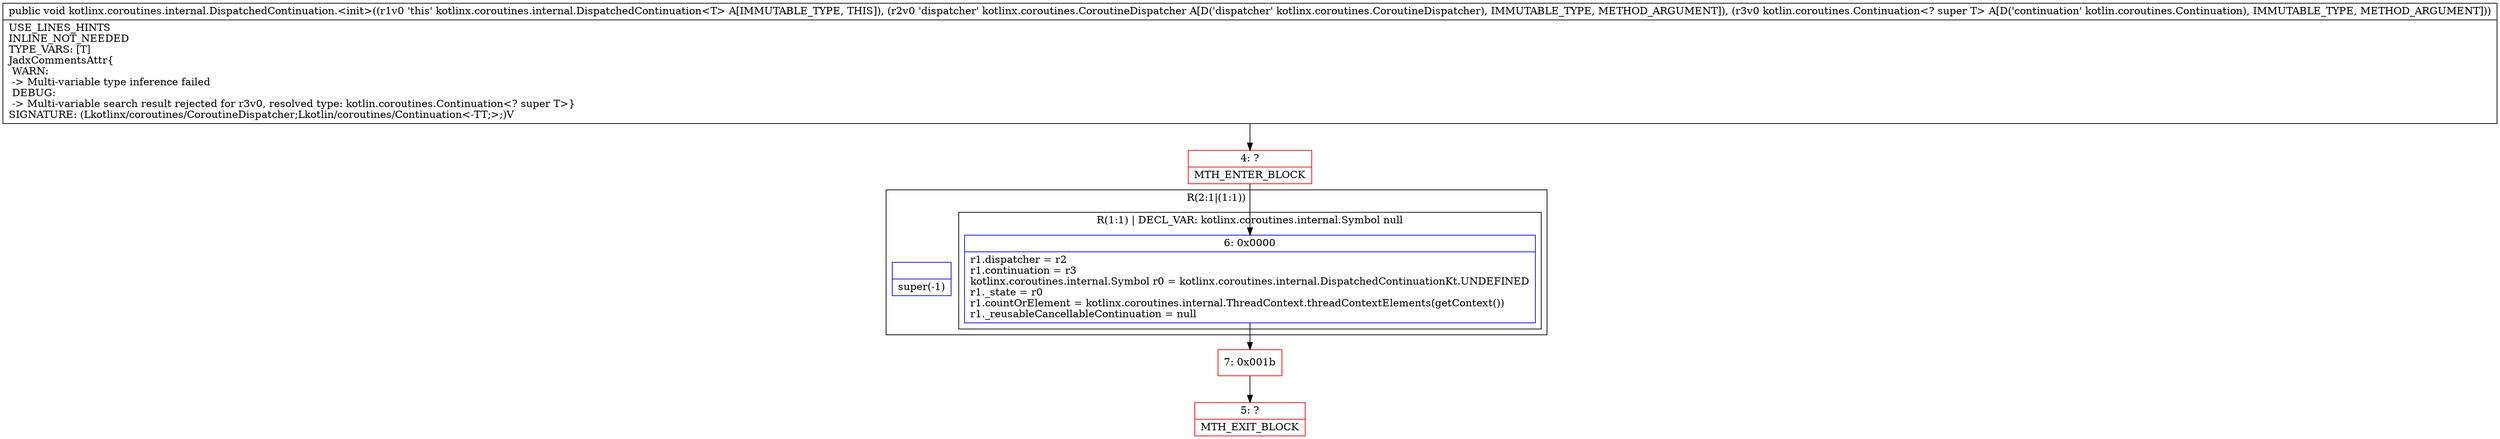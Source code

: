 digraph "CFG forkotlinx.coroutines.internal.DispatchedContinuation.\<init\>(Lkotlinx\/coroutines\/CoroutineDispatcher;Lkotlin\/coroutines\/Continuation;)V" {
subgraph cluster_Region_274927242 {
label = "R(2:1|(1:1))";
node [shape=record,color=blue];
Node_InsnContainer_602724945 [shape=record,label="{|super(\-1)\l}"];
subgraph cluster_Region_1676355474 {
label = "R(1:1) | DECL_VAR: kotlinx.coroutines.internal.Symbol null\l";
node [shape=record,color=blue];
Node_6 [shape=record,label="{6\:\ 0x0000|r1.dispatcher = r2\lr1.continuation = r3\lkotlinx.coroutines.internal.Symbol r0 = kotlinx.coroutines.internal.DispatchedContinuationKt.UNDEFINED\lr1._state = r0\lr1.countOrElement = kotlinx.coroutines.internal.ThreadContext.threadContextElements(getContext())\lr1._reusableCancellableContinuation = null\l}"];
}
}
Node_4 [shape=record,color=red,label="{4\:\ ?|MTH_ENTER_BLOCK\l}"];
Node_7 [shape=record,color=red,label="{7\:\ 0x001b}"];
Node_5 [shape=record,color=red,label="{5\:\ ?|MTH_EXIT_BLOCK\l}"];
MethodNode[shape=record,label="{public void kotlinx.coroutines.internal.DispatchedContinuation.\<init\>((r1v0 'this' kotlinx.coroutines.internal.DispatchedContinuation\<T\> A[IMMUTABLE_TYPE, THIS]), (r2v0 'dispatcher' kotlinx.coroutines.CoroutineDispatcher A[D('dispatcher' kotlinx.coroutines.CoroutineDispatcher), IMMUTABLE_TYPE, METHOD_ARGUMENT]), (r3v0 kotlin.coroutines.Continuation\<? super T\> A[D('continuation' kotlin.coroutines.Continuation), IMMUTABLE_TYPE, METHOD_ARGUMENT]))  | USE_LINES_HINTS\lINLINE_NOT_NEEDED\lTYPE_VARS: [T]\lJadxCommentsAttr\{\l WARN: \l \-\> Multi\-variable type inference failed\l DEBUG: \l \-\> Multi\-variable search result rejected for r3v0, resolved type: kotlin.coroutines.Continuation\<? super T\>\}\lSIGNATURE: (Lkotlinx\/coroutines\/CoroutineDispatcher;Lkotlin\/coroutines\/Continuation\<\-TT;\>;)V\l}"];
MethodNode -> Node_4;Node_6 -> Node_7;
Node_4 -> Node_6;
Node_7 -> Node_5;
}

